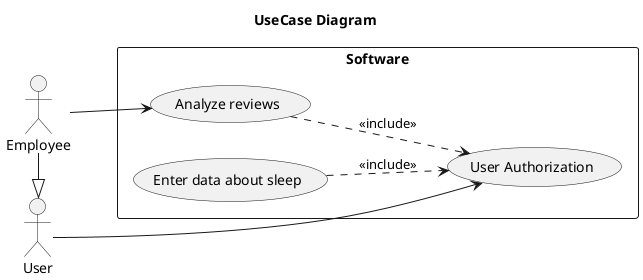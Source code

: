 @startuml 
title UseCase Diagram
left to right direction
skinparam packageStyle rect

actor User
actor Employee

Employee -|> User

rectangle Software {
  User --> (User Authorization) 
  Employee --> (Analyze reviews)
  (Analyze reviews) ..> (User Authorization) : <<include>>
  (Enter data about sleep) ..> (User Authorization) : <<include>>
}
@enduml
